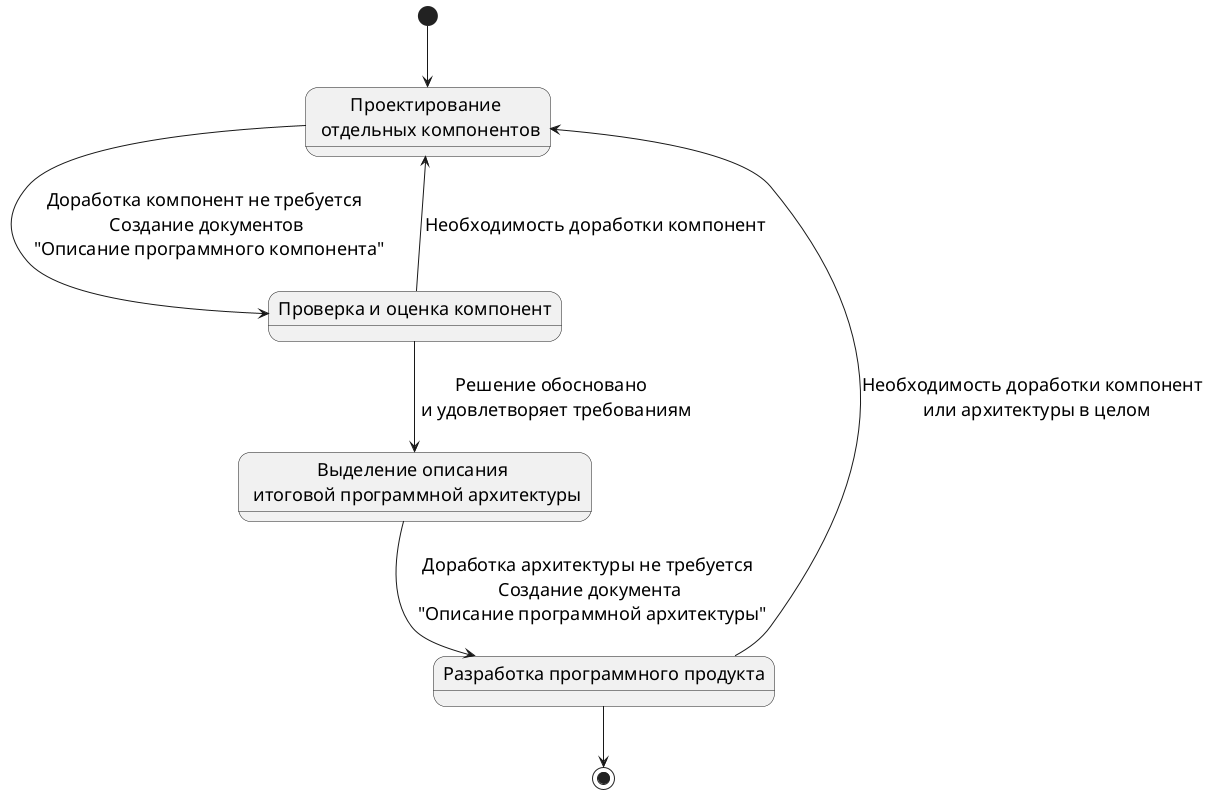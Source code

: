 @startuml
skinparam legendFontSize 18
skinparam stateFontSize 18
skinparam usecaseFontColor #fff
skinparam usecaseArrowFontSize 18
skinparam usecaseBackgroundColor #2c95dd

state "Проектирование \n отдельных компонентов" as sep
state "Проверка и оценка компонент" as check
state "Выделение описания \n итоговой программной архитектуры" as gen
state "Разработка программного продукта" as dev

[*] --> sep
sep --> check: Доработка компонент не требуется \n Создание документов \n "Описание программного компонента"
check --> sep: Необходимость доработки компонент
check --> gen: Решение обосновано \n и удовлетворяет требованиям
gen --> dev: Доработка архитектуры не требуется \n Создание документа \n "Описание программной архитектуры"
dev --> sep: Необходимость доработки компонент \n или архитектуры в целом
dev --> [*]

@enduml